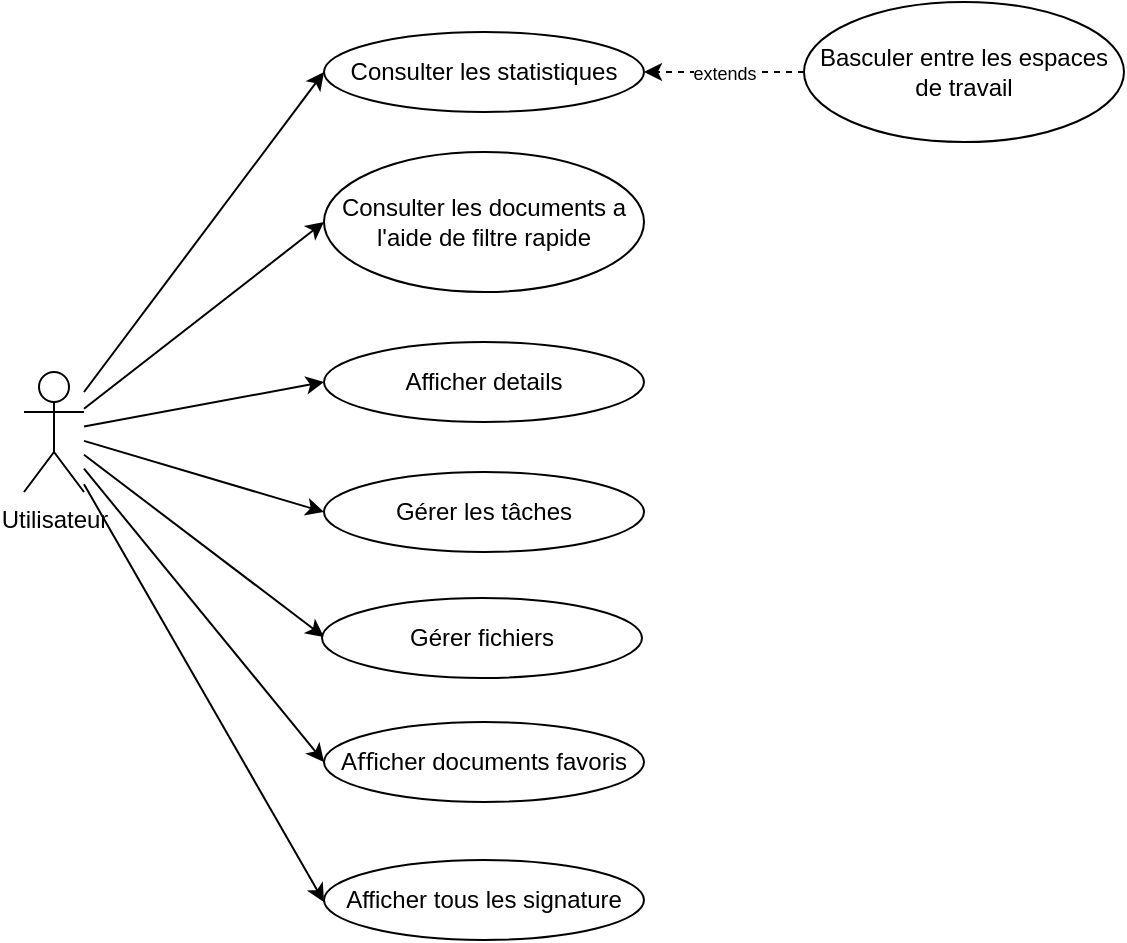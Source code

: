 <mxfile>
    <diagram id="qYHBbXWWwgl7AHTq9047" name="Page-1">
        <mxGraphModel dx="694" dy="1238" grid="1" gridSize="10" guides="1" tooltips="1" connect="1" arrows="1" fold="1" page="1" pageScale="1" pageWidth="850" pageHeight="1100" math="0" shadow="0">
            <root>
                <mxCell id="0"/>
                <mxCell id="1" parent="0"/>
                <mxCell id="4" style="edgeStyle=none;html=1;entryX=0;entryY=0.5;entryDx=0;entryDy=0;" parent="1" source="2" target="5" edge="1">
                    <mxGeometry relative="1" as="geometry">
                        <mxPoint x="200" y="160" as="targetPoint"/>
                    </mxGeometry>
                </mxCell>
                <mxCell id="7" style="edgeStyle=none;html=1;entryX=0;entryY=0.5;entryDx=0;entryDy=0;" parent="1" source="2" target="6" edge="1">
                    <mxGeometry relative="1" as="geometry"/>
                </mxCell>
                <mxCell id="12" style="edgeStyle=none;html=1;entryX=0;entryY=0.5;entryDx=0;entryDy=0;" parent="1" source="2" edge="1">
                    <mxGeometry relative="1" as="geometry">
                        <mxPoint x="200" y="305" as="targetPoint"/>
                    </mxGeometry>
                </mxCell>
                <mxCell id="13" style="edgeStyle=none;html=1;entryX=0;entryY=0.5;entryDx=0;entryDy=0;" parent="1" source="2" edge="1">
                    <mxGeometry relative="1" as="geometry">
                        <mxPoint x="200" y="370.0" as="targetPoint"/>
                    </mxGeometry>
                </mxCell>
                <mxCell id="14" style="edgeStyle=none;html=1;entryX=0;entryY=0.5;entryDx=0;entryDy=0;" parent="1" source="2" edge="1">
                    <mxGeometry relative="1" as="geometry">
                        <mxPoint x="200.0" y="432.5" as="targetPoint"/>
                    </mxGeometry>
                </mxCell>
                <mxCell id="15" style="edgeStyle=none;html=1;entryX=0;entryY=0.5;entryDx=0;entryDy=0;" parent="1" source="2" edge="1">
                    <mxGeometry relative="1" as="geometry">
                        <mxPoint x="200" y="495.0" as="targetPoint"/>
                    </mxGeometry>
                </mxCell>
                <mxCell id="17" style="edgeStyle=none;html=1;entryX=0;entryY=0.5;entryDx=0;entryDy=0;" parent="1" source="2" edge="1">
                    <mxGeometry relative="1" as="geometry">
                        <mxPoint x="200" y="565" as="targetPoint"/>
                    </mxGeometry>
                </mxCell>
                <mxCell id="2" value="Utilisateur" style="shape=umlActor;verticalLabelPosition=bottom;verticalAlign=top;html=1;" parent="1" vertex="1">
                    <mxGeometry x="50" y="300" width="30" height="60" as="geometry"/>
                </mxCell>
                <mxCell id="5" value="Consulter les statistiques" style="ellipse;whiteSpace=wrap;html=1;" parent="1" vertex="1">
                    <mxGeometry x="200" y="130" width="160" height="40" as="geometry"/>
                </mxCell>
                <mxCell id="6" value="Consulter les documents a l'aide de filtre rapide" style="ellipse;whiteSpace=wrap;html=1;" parent="1" vertex="1">
                    <mxGeometry x="200" y="190" width="160" height="70" as="geometry"/>
                </mxCell>
                <mxCell id="18" value="&lt;font style=&quot;font-size: 9px;&quot;&gt;extends&lt;/font&gt;" style="edgeStyle=none;html=1;entryX=1;entryY=0.5;entryDx=0;entryDy=0;dashed=1;startArrow=none;startFill=0;endArrow=classic;endFill=1;exitX=0;exitY=0.5;exitDx=0;exitDy=0;" parent="1" source="19" target="5" edge="1">
                    <mxGeometry relative="1" as="geometry">
                        <mxPoint x="420" y="135" as="sourcePoint"/>
                        <mxPoint x="350.0" y="150" as="targetPoint"/>
                    </mxGeometry>
                </mxCell>
                <mxCell id="19" value="Basculer entre les espaces de travail" style="ellipse;whiteSpace=wrap;html=1;" parent="1" vertex="1">
                    <mxGeometry x="440" y="115" width="160" height="70" as="geometry"/>
                </mxCell>
                <mxCell id="20" value="Afficher details" style="ellipse;whiteSpace=wrap;html=1;" vertex="1" parent="1">
                    <mxGeometry x="200" y="285" width="160" height="40" as="geometry"/>
                </mxCell>
                <mxCell id="21" value="Gérer les tâches" style="ellipse;whiteSpace=wrap;html=1;" vertex="1" parent="1">
                    <mxGeometry x="200" y="350" width="160" height="40" as="geometry"/>
                </mxCell>
                <mxCell id="22" value="Gérer fichiers" style="ellipse;whiteSpace=wrap;html=1;" vertex="1" parent="1">
                    <mxGeometry x="199" y="413" width="160" height="40" as="geometry"/>
                </mxCell>
                <mxCell id="23" value="Aﬀicher documents favoris" style="ellipse;whiteSpace=wrap;html=1;" vertex="1" parent="1">
                    <mxGeometry x="200" y="475" width="160" height="40" as="geometry"/>
                </mxCell>
                <mxCell id="24" value="Afficher tous les signature" style="ellipse;whiteSpace=wrap;html=1;" vertex="1" parent="1">
                    <mxGeometry x="200" y="544" width="160" height="40" as="geometry"/>
                </mxCell>
            </root>
        </mxGraphModel>
    </diagram>
</mxfile>